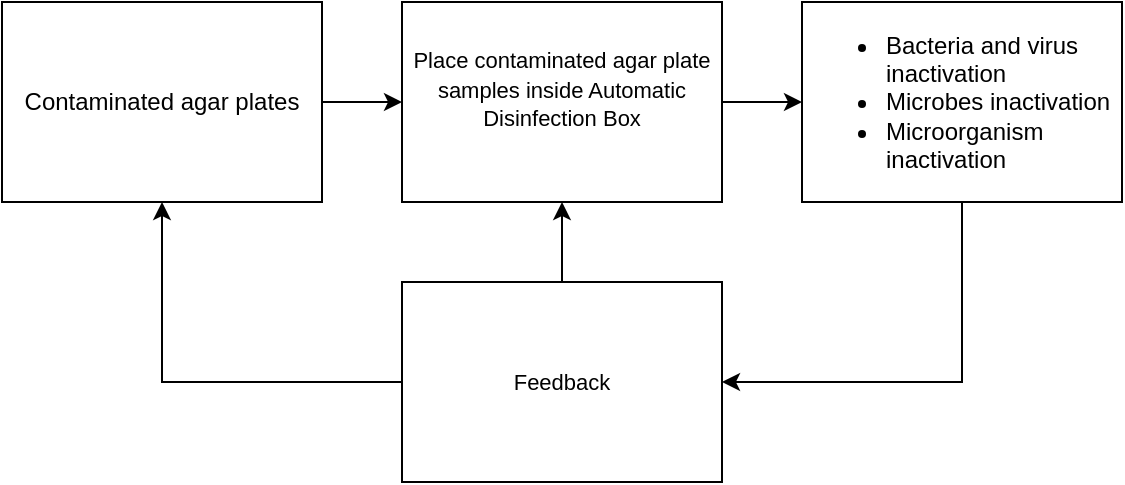 <mxfile version="19.0.3" type="device"><diagram id="AxWOK6I2kCPhQnjjSmtt" name="Page-1"><mxGraphModel dx="1038" dy="649" grid="1" gridSize="10" guides="1" tooltips="1" connect="1" arrows="1" fold="1" page="1" pageScale="1" pageWidth="850" pageHeight="1100" math="0" shadow="0"><root><mxCell id="0"/><mxCell id="1" parent="0"/><mxCell id="7QFDCaSPW2zJ3aKCkO9i-3" value="" style="edgeStyle=orthogonalEdgeStyle;rounded=0;orthogonalLoop=1;jettySize=auto;html=1;" edge="1" parent="1" source="OvMvBwMw49WibkrJsP_T-1" target="OvMvBwMw49WibkrJsP_T-2"><mxGeometry relative="1" as="geometry"/></mxCell><mxCell id="OvMvBwMw49WibkrJsP_T-1" value="&lt;div style=&quot;&quot;&gt;&lt;span style=&quot;background-color: initial; font-size: 11px;&quot;&gt;Place contaminated agar plate samples inside Automatic Disinfection Box&lt;/span&gt;&lt;/div&gt;&lt;span style=&quot;background-color: initial; font-size: 11px;&quot;&gt;&lt;div style=&quot;&quot;&gt;&lt;br&gt;&lt;/div&gt;&lt;/span&gt;" style="rounded=0;whiteSpace=wrap;html=1;align=center;" parent="1" vertex="1"><mxGeometry x="360" y="200" width="160" height="100" as="geometry"/></mxCell><mxCell id="7QFDCaSPW2zJ3aKCkO9i-5" style="edgeStyle=orthogonalEdgeStyle;rounded=0;orthogonalLoop=1;jettySize=auto;html=1;exitX=0.5;exitY=1;exitDx=0;exitDy=0;entryX=1;entryY=0.5;entryDx=0;entryDy=0;" edge="1" parent="1" source="OvMvBwMw49WibkrJsP_T-2" target="OvMvBwMw49WibkrJsP_T-4"><mxGeometry relative="1" as="geometry"/></mxCell><mxCell id="OvMvBwMw49WibkrJsP_T-2" value="&lt;ul&gt;&lt;li&gt;Bacteria and virus inactivation&lt;/li&gt;&lt;li&gt;Microbes inactivation&lt;/li&gt;&lt;li&gt;Microorganism inactivation&lt;/li&gt;&lt;/ul&gt;" style="whiteSpace=wrap;html=1;align=left;" parent="1" vertex="1"><mxGeometry x="560" y="200" width="160" height="100" as="geometry"/></mxCell><mxCell id="7QFDCaSPW2zJ3aKCkO9i-2" value="" style="edgeStyle=orthogonalEdgeStyle;rounded=0;orthogonalLoop=1;jettySize=auto;html=1;" edge="1" parent="1" source="OvMvBwMw49WibkrJsP_T-3" target="OvMvBwMw49WibkrJsP_T-1"><mxGeometry relative="1" as="geometry"/></mxCell><mxCell id="OvMvBwMw49WibkrJsP_T-3" value="Contaminated agar plates" style="whiteSpace=wrap;html=1;align=center;" parent="1" vertex="1"><mxGeometry x="160" y="200" width="160" height="100" as="geometry"/></mxCell><mxCell id="7QFDCaSPW2zJ3aKCkO9i-6" style="edgeStyle=orthogonalEdgeStyle;rounded=0;orthogonalLoop=1;jettySize=auto;html=1;exitX=0;exitY=0.5;exitDx=0;exitDy=0;entryX=0.5;entryY=1;entryDx=0;entryDy=0;" edge="1" parent="1" source="OvMvBwMw49WibkrJsP_T-4" target="OvMvBwMw49WibkrJsP_T-3"><mxGeometry relative="1" as="geometry"/></mxCell><mxCell id="7QFDCaSPW2zJ3aKCkO9i-7" style="edgeStyle=orthogonalEdgeStyle;rounded=0;orthogonalLoop=1;jettySize=auto;html=1;exitX=0.5;exitY=0;exitDx=0;exitDy=0;entryX=0.5;entryY=1;entryDx=0;entryDy=0;" edge="1" parent="1" source="OvMvBwMw49WibkrJsP_T-4" target="OvMvBwMw49WibkrJsP_T-1"><mxGeometry relative="1" as="geometry"/></mxCell><mxCell id="OvMvBwMw49WibkrJsP_T-4" value="&lt;font style=&quot;font-size: 11px;&quot;&gt;Feedback&lt;/font&gt;" style="whiteSpace=wrap;html=1;" parent="1" vertex="1"><mxGeometry x="360" y="340" width="160" height="100" as="geometry"/></mxCell></root></mxGraphModel></diagram></mxfile>